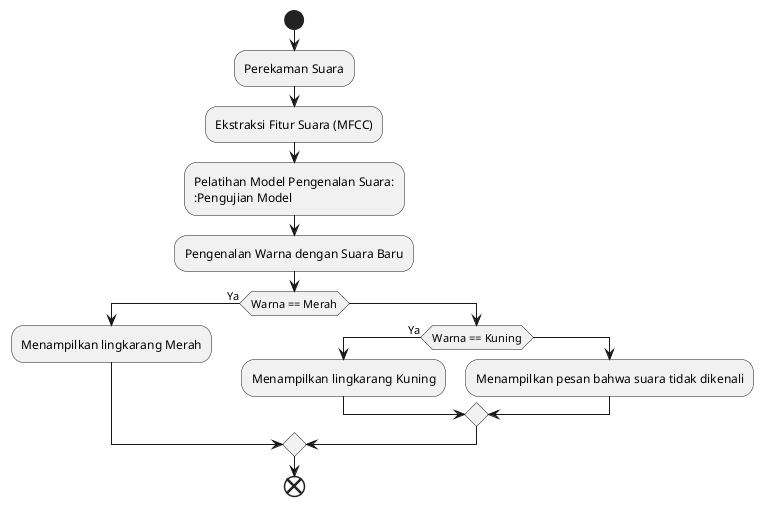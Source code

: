 @startuml 2a
start
:Perekaman Suara;
:Ekstraksi Fitur Suara (MFCC);
:Pelatihan Model Pengenalan Suara:
:Pengujian Model;
:Pengenalan Warna dengan Suara Baru;
if (Warna == Merah) is (Ya) then
  :Menampilkan lingkarang Merah;
else
  if (Warna == Kuning) is (Ya) then
    :Menampilkan lingkarang Kuning;
  else
    :Menampilkan pesan bahwa suara tidak dikenali;
  endif
endif
end
@enduml
